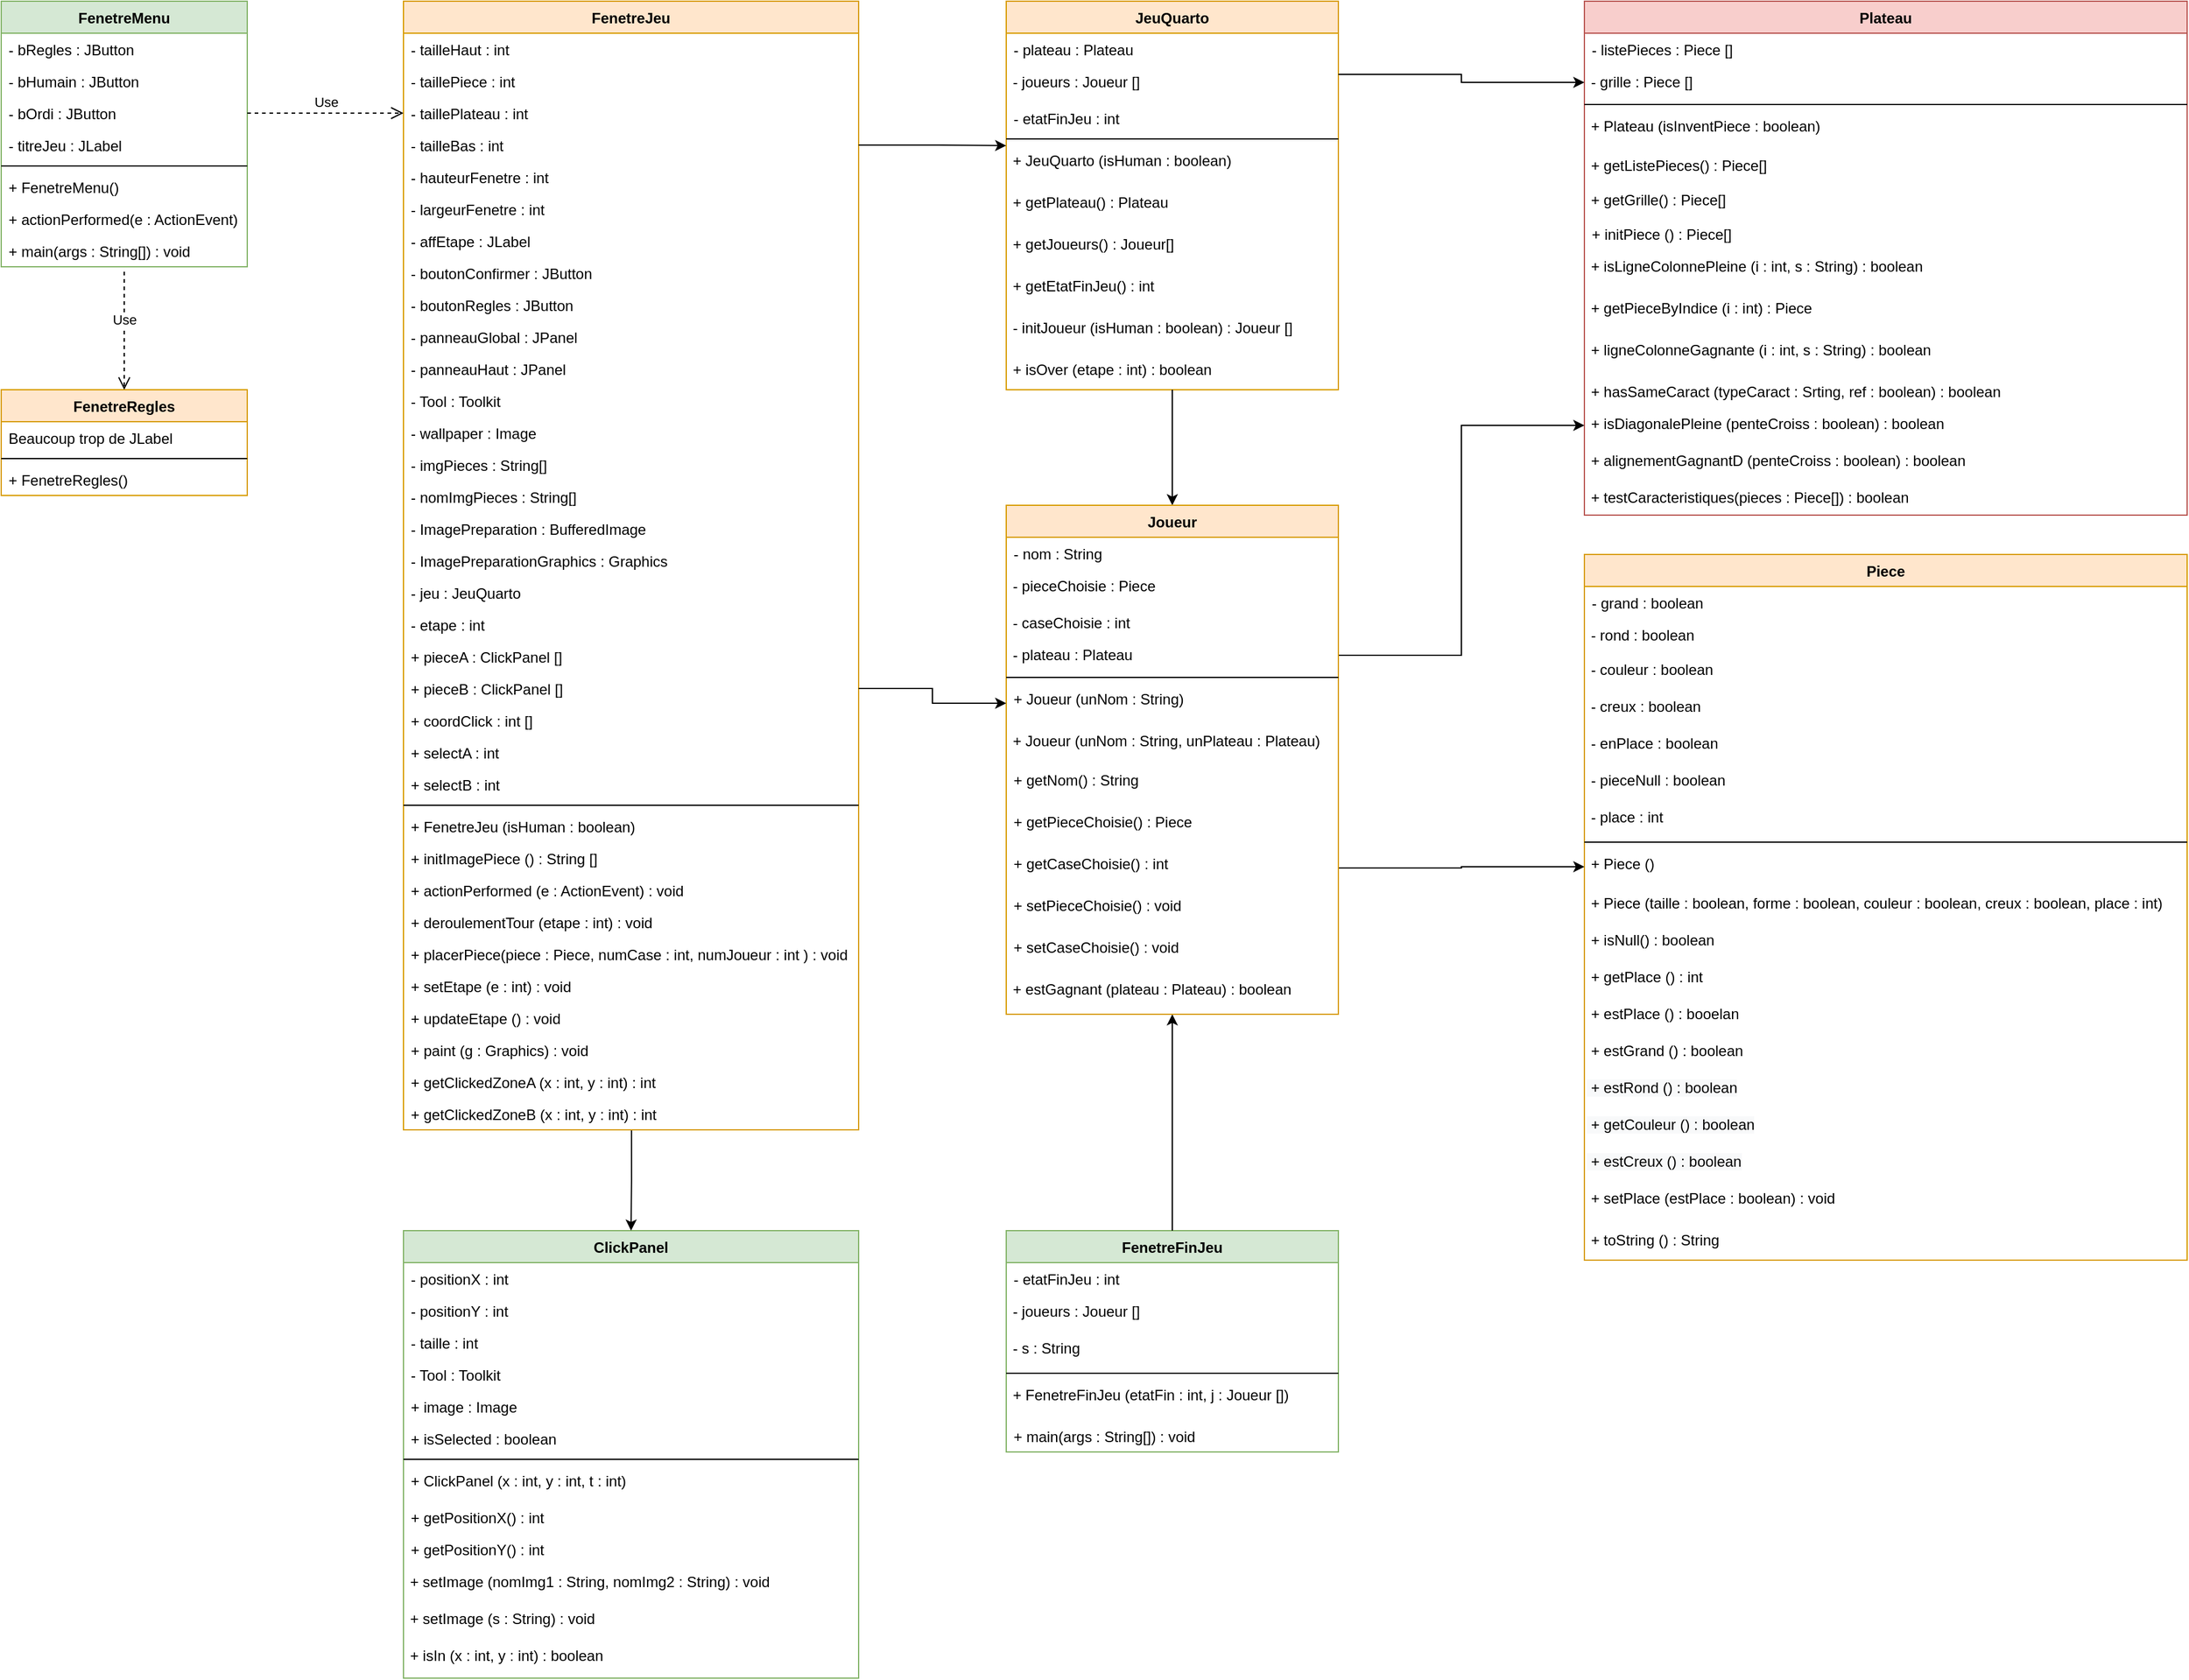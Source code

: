 <mxfile version="17.4.5" type="device"><diagram id="C5RBs43oDa-KdzZeNtuy" name="Page-1"><mxGraphModel dx="3230" dy="776" grid="1" gridSize="10" guides="1" tooltips="1" connect="1" arrows="0" fold="1" page="1" pageScale="1" pageWidth="827" pageHeight="1169" math="0" shadow="0"><root><mxCell id="WIyWlLk6GJQsqaUBKTNV-0"/><mxCell id="WIyWlLk6GJQsqaUBKTNV-1" parent="WIyWlLk6GJQsqaUBKTNV-0"/><mxCell id="H5AqTu4XbIxYTPXC7yli-31" value="FenetreJeu" style="swimlane;fontStyle=1;align=center;verticalAlign=top;childLayout=stackLayout;horizontal=1;startSize=26;horizontalStack=0;resizeParent=1;resizeParentMax=0;resizeLast=0;collapsible=1;marginBottom=0;fillColor=#ffe6cc;strokeColor=#d79b00;" parent="WIyWlLk6GJQsqaUBKTNV-1" vertex="1"><mxGeometry x="-700" y="120" width="370" height="918" as="geometry"/></mxCell><mxCell id="H5AqTu4XbIxYTPXC7yli-32" value="- tailleHaut : int" style="text;strokeColor=none;fillColor=none;align=left;verticalAlign=top;spacingLeft=4;spacingRight=4;overflow=hidden;rotatable=0;points=[[0,0.5],[1,0.5]];portConstraint=eastwest;" parent="H5AqTu4XbIxYTPXC7yli-31" vertex="1"><mxGeometry y="26" width="370" height="26" as="geometry"/></mxCell><mxCell id="lBuCBIfaTwiKSCtdaGqH-4" value="- taillePiece : int" style="text;strokeColor=none;fillColor=none;align=left;verticalAlign=top;spacingLeft=4;spacingRight=4;overflow=hidden;rotatable=0;points=[[0,0.5],[1,0.5]];portConstraint=eastwest;" vertex="1" parent="H5AqTu4XbIxYTPXC7yli-31"><mxGeometry y="52" width="370" height="26" as="geometry"/></mxCell><mxCell id="lBuCBIfaTwiKSCtdaGqH-5" value="- taillePlateau : int" style="text;strokeColor=none;fillColor=none;align=left;verticalAlign=top;spacingLeft=4;spacingRight=4;overflow=hidden;rotatable=0;points=[[0,0.5],[1,0.5]];portConstraint=eastwest;" vertex="1" parent="H5AqTu4XbIxYTPXC7yli-31"><mxGeometry y="78" width="370" height="26" as="geometry"/></mxCell><mxCell id="lBuCBIfaTwiKSCtdaGqH-6" value="- tailleBas : int" style="text;strokeColor=none;fillColor=none;align=left;verticalAlign=top;spacingLeft=4;spacingRight=4;overflow=hidden;rotatable=0;points=[[0,0.5],[1,0.5]];portConstraint=eastwest;" vertex="1" parent="H5AqTu4XbIxYTPXC7yli-31"><mxGeometry y="104" width="370" height="26" as="geometry"/></mxCell><mxCell id="lBuCBIfaTwiKSCtdaGqH-7" value="- hauteurFenetre : int" style="text;strokeColor=none;fillColor=none;align=left;verticalAlign=top;spacingLeft=4;spacingRight=4;overflow=hidden;rotatable=0;points=[[0,0.5],[1,0.5]];portConstraint=eastwest;" vertex="1" parent="H5AqTu4XbIxYTPXC7yli-31"><mxGeometry y="130" width="370" height="26" as="geometry"/></mxCell><mxCell id="lBuCBIfaTwiKSCtdaGqH-8" value="- largeurFenetre : int" style="text;strokeColor=none;fillColor=none;align=left;verticalAlign=top;spacingLeft=4;spacingRight=4;overflow=hidden;rotatable=0;points=[[0,0.5],[1,0.5]];portConstraint=eastwest;" vertex="1" parent="H5AqTu4XbIxYTPXC7yli-31"><mxGeometry y="156" width="370" height="26" as="geometry"/></mxCell><mxCell id="lBuCBIfaTwiKSCtdaGqH-9" value="- affEtape : JLabel" style="text;strokeColor=none;fillColor=none;align=left;verticalAlign=top;spacingLeft=4;spacingRight=4;overflow=hidden;rotatable=0;points=[[0,0.5],[1,0.5]];portConstraint=eastwest;" vertex="1" parent="H5AqTu4XbIxYTPXC7yli-31"><mxGeometry y="182" width="370" height="26" as="geometry"/></mxCell><mxCell id="lBuCBIfaTwiKSCtdaGqH-10" value="- boutonConfirmer : JButton" style="text;strokeColor=none;fillColor=none;align=left;verticalAlign=top;spacingLeft=4;spacingRight=4;overflow=hidden;rotatable=0;points=[[0,0.5],[1,0.5]];portConstraint=eastwest;" vertex="1" parent="H5AqTu4XbIxYTPXC7yli-31"><mxGeometry y="208" width="370" height="26" as="geometry"/></mxCell><mxCell id="lBuCBIfaTwiKSCtdaGqH-11" value="- boutonRegles : JButton" style="text;strokeColor=none;fillColor=none;align=left;verticalAlign=top;spacingLeft=4;spacingRight=4;overflow=hidden;rotatable=0;points=[[0,0.5],[1,0.5]];portConstraint=eastwest;" vertex="1" parent="H5AqTu4XbIxYTPXC7yli-31"><mxGeometry y="234" width="370" height="26" as="geometry"/></mxCell><mxCell id="lBuCBIfaTwiKSCtdaGqH-13" value="- panneauGlobal : JPanel" style="text;strokeColor=none;fillColor=none;align=left;verticalAlign=top;spacingLeft=4;spacingRight=4;overflow=hidden;rotatable=0;points=[[0,0.5],[1,0.5]];portConstraint=eastwest;" vertex="1" parent="H5AqTu4XbIxYTPXC7yli-31"><mxGeometry y="260" width="370" height="26" as="geometry"/></mxCell><mxCell id="lBuCBIfaTwiKSCtdaGqH-14" value="- panneauHaut : JPanel" style="text;strokeColor=none;fillColor=none;align=left;verticalAlign=top;spacingLeft=4;spacingRight=4;overflow=hidden;rotatable=0;points=[[0,0.5],[1,0.5]];portConstraint=eastwest;" vertex="1" parent="H5AqTu4XbIxYTPXC7yli-31"><mxGeometry y="286" width="370" height="26" as="geometry"/></mxCell><mxCell id="lBuCBIfaTwiKSCtdaGqH-15" value="- Tool : Toolkit" style="text;strokeColor=none;fillColor=none;align=left;verticalAlign=top;spacingLeft=4;spacingRight=4;overflow=hidden;rotatable=0;points=[[0,0.5],[1,0.5]];portConstraint=eastwest;" vertex="1" parent="H5AqTu4XbIxYTPXC7yli-31"><mxGeometry y="312" width="370" height="26" as="geometry"/></mxCell><mxCell id="lBuCBIfaTwiKSCtdaGqH-3" value="- wallpaper : Image" style="text;strokeColor=none;fillColor=none;align=left;verticalAlign=top;spacingLeft=4;spacingRight=4;overflow=hidden;rotatable=0;points=[[0,0.5],[1,0.5]];portConstraint=eastwest;" vertex="1" parent="H5AqTu4XbIxYTPXC7yli-31"><mxGeometry y="338" width="370" height="26" as="geometry"/></mxCell><mxCell id="lBuCBIfaTwiKSCtdaGqH-17" value="- imgPieces : String[]" style="text;strokeColor=none;fillColor=none;align=left;verticalAlign=top;spacingLeft=4;spacingRight=4;overflow=hidden;rotatable=0;points=[[0,0.5],[1,0.5]];portConstraint=eastwest;" vertex="1" parent="H5AqTu4XbIxYTPXC7yli-31"><mxGeometry y="364" width="370" height="26" as="geometry"/></mxCell><mxCell id="lBuCBIfaTwiKSCtdaGqH-18" value="- nomImgPieces : String[]" style="text;strokeColor=none;fillColor=none;align=left;verticalAlign=top;spacingLeft=4;spacingRight=4;overflow=hidden;rotatable=0;points=[[0,0.5],[1,0.5]];portConstraint=eastwest;" vertex="1" parent="H5AqTu4XbIxYTPXC7yli-31"><mxGeometry y="390" width="370" height="26" as="geometry"/></mxCell><mxCell id="lBuCBIfaTwiKSCtdaGqH-19" value="- ImagePreparation : BufferedImage" style="text;strokeColor=none;fillColor=none;align=left;verticalAlign=top;spacingLeft=4;spacingRight=4;overflow=hidden;rotatable=0;points=[[0,0.5],[1,0.5]];portConstraint=eastwest;" vertex="1" parent="H5AqTu4XbIxYTPXC7yli-31"><mxGeometry y="416" width="370" height="26" as="geometry"/></mxCell><mxCell id="lBuCBIfaTwiKSCtdaGqH-20" value="- ImagePreparationGraphics : Graphics" style="text;strokeColor=none;fillColor=none;align=left;verticalAlign=top;spacingLeft=4;spacingRight=4;overflow=hidden;rotatable=0;points=[[0,0.5],[1,0.5]];portConstraint=eastwest;" vertex="1" parent="H5AqTu4XbIxYTPXC7yli-31"><mxGeometry y="442" width="370" height="26" as="geometry"/></mxCell><mxCell id="lBuCBIfaTwiKSCtdaGqH-16" value="- jeu : JeuQuarto" style="text;strokeColor=none;fillColor=none;align=left;verticalAlign=top;spacingLeft=4;spacingRight=4;overflow=hidden;rotatable=0;points=[[0,0.5],[1,0.5]];portConstraint=eastwest;" vertex="1" parent="H5AqTu4XbIxYTPXC7yli-31"><mxGeometry y="468" width="370" height="26" as="geometry"/></mxCell><mxCell id="nGokPwMYDdKXSVN-553r-0" value="- etape : int" style="text;strokeColor=none;fillColor=none;align=left;verticalAlign=top;spacingLeft=4;spacingRight=4;overflow=hidden;rotatable=0;points=[[0,0.5],[1,0.5]];portConstraint=eastwest;" parent="H5AqTu4XbIxYTPXC7yli-31" vertex="1"><mxGeometry y="494" width="370" height="26" as="geometry"/></mxCell><mxCell id="nGokPwMYDdKXSVN-553r-4" value="+ pieceA : ClickPanel []" style="text;strokeColor=none;fillColor=none;align=left;verticalAlign=top;spacingLeft=4;spacingRight=4;overflow=hidden;rotatable=0;points=[[0,0.5],[1,0.5]];portConstraint=eastwest;" parent="H5AqTu4XbIxYTPXC7yli-31" vertex="1"><mxGeometry y="520" width="370" height="26" as="geometry"/></mxCell><mxCell id="nGokPwMYDdKXSVN-553r-5" value="+ pieceB : ClickPanel []" style="text;strokeColor=none;fillColor=none;align=left;verticalAlign=top;spacingLeft=4;spacingRight=4;overflow=hidden;rotatable=0;points=[[0,0.5],[1,0.5]];portConstraint=eastwest;" parent="H5AqTu4XbIxYTPXC7yli-31" vertex="1"><mxGeometry y="546" width="370" height="26" as="geometry"/></mxCell><mxCell id="nGokPwMYDdKXSVN-553r-1" value="+ coordClick : int []" style="text;strokeColor=none;fillColor=none;align=left;verticalAlign=top;spacingLeft=4;spacingRight=4;overflow=hidden;rotatable=0;points=[[0,0.5],[1,0.5]];portConstraint=eastwest;" parent="H5AqTu4XbIxYTPXC7yli-31" vertex="1"><mxGeometry y="572" width="370" height="26" as="geometry"/></mxCell><mxCell id="nGokPwMYDdKXSVN-553r-2" value="+ selectA : int" style="text;strokeColor=none;fillColor=none;align=left;verticalAlign=top;spacingLeft=4;spacingRight=4;overflow=hidden;rotatable=0;points=[[0,0.5],[1,0.5]];portConstraint=eastwest;" parent="H5AqTu4XbIxYTPXC7yli-31" vertex="1"><mxGeometry y="598" width="370" height="26" as="geometry"/></mxCell><mxCell id="nGokPwMYDdKXSVN-553r-3" value="+ selectB : int" style="text;strokeColor=none;fillColor=none;align=left;verticalAlign=top;spacingLeft=4;spacingRight=4;overflow=hidden;rotatable=0;points=[[0,0.5],[1,0.5]];portConstraint=eastwest;" parent="H5AqTu4XbIxYTPXC7yli-31" vertex="1"><mxGeometry y="624" width="370" height="26" as="geometry"/></mxCell><mxCell id="H5AqTu4XbIxYTPXC7yli-33" value="" style="line;strokeWidth=1;fillColor=none;align=left;verticalAlign=middle;spacingTop=-1;spacingLeft=3;spacingRight=3;rotatable=0;labelPosition=right;points=[];portConstraint=eastwest;" parent="H5AqTu4XbIxYTPXC7yli-31" vertex="1"><mxGeometry y="650" width="370" height="8" as="geometry"/></mxCell><mxCell id="nGokPwMYDdKXSVN-553r-10" value="+ FenetreJeu (isHuman : boolean) " style="text;strokeColor=none;fillColor=none;align=left;verticalAlign=top;spacingLeft=4;spacingRight=4;overflow=hidden;rotatable=0;points=[[0,0.5],[1,0.5]];portConstraint=eastwest;" parent="H5AqTu4XbIxYTPXC7yli-31" vertex="1"><mxGeometry y="658" width="370" height="26" as="geometry"/></mxCell><mxCell id="ItkbAsC-2Rlk-F8H88qJ-0" value="+ initImagePiece () : String []" style="text;strokeColor=none;fillColor=none;align=left;verticalAlign=top;spacingLeft=4;spacingRight=4;overflow=hidden;rotatable=0;points=[[0,0.5],[1,0.5]];portConstraint=eastwest;" parent="H5AqTu4XbIxYTPXC7yli-31" vertex="1"><mxGeometry y="684" width="370" height="26" as="geometry"/></mxCell><mxCell id="H5AqTu4XbIxYTPXC7yli-34" value="+ actionPerformed (e : ActionEvent) : void" style="text;strokeColor=none;fillColor=none;align=left;verticalAlign=top;spacingLeft=4;spacingRight=4;overflow=hidden;rotatable=0;points=[[0,0.5],[1,0.5]];portConstraint=eastwest;" parent="H5AqTu4XbIxYTPXC7yli-31" vertex="1"><mxGeometry y="710" width="370" height="26" as="geometry"/></mxCell><mxCell id="ItkbAsC-2Rlk-F8H88qJ-1" value="+ deroulementTour (etape : int) : void" style="text;strokeColor=none;fillColor=none;align=left;verticalAlign=top;spacingLeft=4;spacingRight=4;overflow=hidden;rotatable=0;points=[[0,0.5],[1,0.5]];portConstraint=eastwest;" parent="H5AqTu4XbIxYTPXC7yli-31" vertex="1"><mxGeometry y="736" width="370" height="26" as="geometry"/></mxCell><mxCell id="lBuCBIfaTwiKSCtdaGqH-2" value="+ placerPiece(piece : Piece, numCase : int, numJoueur : int ) : void" style="text;strokeColor=none;fillColor=none;align=left;verticalAlign=top;spacingLeft=4;spacingRight=4;overflow=hidden;rotatable=0;points=[[0,0.5],[1,0.5]];portConstraint=eastwest;" vertex="1" parent="H5AqTu4XbIxYTPXC7yli-31"><mxGeometry y="762" width="370" height="26" as="geometry"/></mxCell><mxCell id="nGokPwMYDdKXSVN-553r-6" value="+ setEtape (e : int) : void" style="text;strokeColor=none;fillColor=none;align=left;verticalAlign=top;spacingLeft=4;spacingRight=4;overflow=hidden;rotatable=0;points=[[0,0.5],[1,0.5]];portConstraint=eastwest;" parent="H5AqTu4XbIxYTPXC7yli-31" vertex="1"><mxGeometry y="788" width="370" height="26" as="geometry"/></mxCell><mxCell id="nGokPwMYDdKXSVN-553r-7" value="+ updateEtape () : void" style="text;strokeColor=none;fillColor=none;align=left;verticalAlign=top;spacingLeft=4;spacingRight=4;overflow=hidden;rotatable=0;points=[[0,0.5],[1,0.5]];portConstraint=eastwest;" parent="H5AqTu4XbIxYTPXC7yli-31" vertex="1"><mxGeometry y="814" width="370" height="26" as="geometry"/></mxCell><mxCell id="nGokPwMYDdKXSVN-553r-8" value="+ paint (g : Graphics) : void" style="text;strokeColor=none;fillColor=none;align=left;verticalAlign=top;spacingLeft=4;spacingRight=4;overflow=hidden;rotatable=0;points=[[0,0.5],[1,0.5]];portConstraint=eastwest;" parent="H5AqTu4XbIxYTPXC7yli-31" vertex="1"><mxGeometry y="840" width="370" height="26" as="geometry"/></mxCell><mxCell id="lBuCBIfaTwiKSCtdaGqH-1" value="+ getClickedZoneA (x : int, y : int) : int" style="text;strokeColor=none;fillColor=none;align=left;verticalAlign=top;spacingLeft=4;spacingRight=4;overflow=hidden;rotatable=0;points=[[0,0.5],[1,0.5]];portConstraint=eastwest;" vertex="1" parent="H5AqTu4XbIxYTPXC7yli-31"><mxGeometry y="866" width="370" height="26" as="geometry"/></mxCell><mxCell id="lBuCBIfaTwiKSCtdaGqH-0" value="+ getClickedZoneB (x : int, y : int) : int" style="text;strokeColor=none;fillColor=none;align=left;verticalAlign=top;spacingLeft=4;spacingRight=4;overflow=hidden;rotatable=0;points=[[0,0.5],[1,0.5]];portConstraint=eastwest;" vertex="1" parent="H5AqTu4XbIxYTPXC7yli-31"><mxGeometry y="892" width="370" height="26" as="geometry"/></mxCell><mxCell id="H5AqTu4XbIxYTPXC7yli-36" value="FenetreMenu" style="swimlane;fontStyle=1;align=center;verticalAlign=top;childLayout=stackLayout;horizontal=1;startSize=26;horizontalStack=0;resizeParent=1;resizeParentMax=0;resizeLast=0;collapsible=1;marginBottom=0;fillColor=#d5e8d4;strokeColor=#82b366;" parent="WIyWlLk6GJQsqaUBKTNV-1" vertex="1"><mxGeometry x="-1027" y="120" width="200" height="216" as="geometry"/></mxCell><mxCell id="H5AqTu4XbIxYTPXC7yli-37" value="- bRegles : JButton" style="text;strokeColor=none;fillColor=none;align=left;verticalAlign=top;spacingLeft=4;spacingRight=4;overflow=hidden;rotatable=0;points=[[0,0.5],[1,0.5]];portConstraint=eastwest;" parent="H5AqTu4XbIxYTPXC7yli-36" vertex="1"><mxGeometry y="26" width="200" height="26" as="geometry"/></mxCell><mxCell id="lBuCBIfaTwiKSCtdaGqH-22" value="- bHumain : JButton" style="text;strokeColor=none;fillColor=none;align=left;verticalAlign=top;spacingLeft=4;spacingRight=4;overflow=hidden;rotatable=0;points=[[0,0.5],[1,0.5]];portConstraint=eastwest;" vertex="1" parent="H5AqTu4XbIxYTPXC7yli-36"><mxGeometry y="52" width="200" height="26" as="geometry"/></mxCell><mxCell id="lBuCBIfaTwiKSCtdaGqH-23" value="- bOrdi : JButton" style="text;strokeColor=none;fillColor=none;align=left;verticalAlign=top;spacingLeft=4;spacingRight=4;overflow=hidden;rotatable=0;points=[[0,0.5],[1,0.5]];portConstraint=eastwest;" vertex="1" parent="H5AqTu4XbIxYTPXC7yli-36"><mxGeometry y="78" width="200" height="26" as="geometry"/></mxCell><mxCell id="lBuCBIfaTwiKSCtdaGqH-24" value="- titreJeu : JLabel" style="text;strokeColor=none;fillColor=none;align=left;verticalAlign=top;spacingLeft=4;spacingRight=4;overflow=hidden;rotatable=0;points=[[0,0.5],[1,0.5]];portConstraint=eastwest;" vertex="1" parent="H5AqTu4XbIxYTPXC7yli-36"><mxGeometry y="104" width="200" height="26" as="geometry"/></mxCell><mxCell id="H5AqTu4XbIxYTPXC7yli-38" value="" style="line;strokeWidth=1;fillColor=none;align=left;verticalAlign=middle;spacingTop=-1;spacingLeft=3;spacingRight=3;rotatable=0;labelPosition=right;points=[];portConstraint=eastwest;" parent="H5AqTu4XbIxYTPXC7yli-36" vertex="1"><mxGeometry y="130" width="200" height="8" as="geometry"/></mxCell><mxCell id="H5AqTu4XbIxYTPXC7yli-39" value="+ FenetreMenu()" style="text;strokeColor=none;fillColor=none;align=left;verticalAlign=top;spacingLeft=4;spacingRight=4;overflow=hidden;rotatable=0;points=[[0,0.5],[1,0.5]];portConstraint=eastwest;" parent="H5AqTu4XbIxYTPXC7yli-36" vertex="1"><mxGeometry y="138" width="200" height="26" as="geometry"/></mxCell><mxCell id="lBuCBIfaTwiKSCtdaGqH-25" value="+ actionPerformed(e : ActionEvent)" style="text;strokeColor=none;fillColor=none;align=left;verticalAlign=top;spacingLeft=4;spacingRight=4;overflow=hidden;rotatable=0;points=[[0,0.5],[1,0.5]];portConstraint=eastwest;" vertex="1" parent="H5AqTu4XbIxYTPXC7yli-36"><mxGeometry y="164" width="200" height="26" as="geometry"/></mxCell><mxCell id="lBuCBIfaTwiKSCtdaGqH-26" value="+ main(args : String[]) : void" style="text;strokeColor=none;fillColor=none;align=left;verticalAlign=top;spacingLeft=4;spacingRight=4;overflow=hidden;rotatable=0;points=[[0,0.5],[1,0.5]];portConstraint=eastwest;" vertex="1" parent="H5AqTu4XbIxYTPXC7yli-36"><mxGeometry y="190" width="200" height="26" as="geometry"/></mxCell><mxCell id="H5AqTu4XbIxYTPXC7yli-40" value="JeuQuarto" style="swimlane;fontStyle=1;align=center;verticalAlign=top;childLayout=stackLayout;horizontal=1;startSize=26;horizontalStack=0;resizeParent=1;resizeParentMax=0;resizeLast=0;collapsible=1;marginBottom=0;fillColor=#ffe6cc;strokeColor=#d79b00;" parent="WIyWlLk6GJQsqaUBKTNV-1" vertex="1"><mxGeometry x="-210" y="120" width="270" height="316" as="geometry"/></mxCell><mxCell id="H5AqTu4XbIxYTPXC7yli-41" value="- plateau : Plateau" style="text;strokeColor=none;fillColor=none;align=left;verticalAlign=top;spacingLeft=4;spacingRight=4;overflow=hidden;rotatable=0;points=[[0,0.5],[1,0.5]];portConstraint=eastwest;" parent="H5AqTu4XbIxYTPXC7yli-40" vertex="1"><mxGeometry y="26" width="270" height="26" as="geometry"/></mxCell><mxCell id="H5AqTu4XbIxYTPXC7yli-45" value="&lt;font face=&quot;helvetica&quot;&gt;&amp;nbsp;- joueurs : Joueur []&lt;br&gt;&lt;/font&gt;" style="text;whiteSpace=wrap;html=1;" parent="H5AqTu4XbIxYTPXC7yli-40" vertex="1"><mxGeometry y="52" width="270" height="30" as="geometry"/></mxCell><mxCell id="nGokPwMYDdKXSVN-553r-12" value="- etatFinJeu : int" style="text;strokeColor=none;fillColor=none;align=left;verticalAlign=top;spacingLeft=4;spacingRight=4;overflow=hidden;rotatable=0;points=[[0,0.5],[1,0.5]];portConstraint=eastwest;" parent="H5AqTu4XbIxYTPXC7yli-40" vertex="1"><mxGeometry y="82" width="270" height="26" as="geometry"/></mxCell><mxCell id="H5AqTu4XbIxYTPXC7yli-42" value="" style="line;strokeWidth=1;fillColor=none;align=left;verticalAlign=middle;spacingTop=-1;spacingLeft=3;spacingRight=3;rotatable=0;labelPosition=right;points=[];portConstraint=eastwest;" parent="H5AqTu4XbIxYTPXC7yli-40" vertex="1"><mxGeometry y="108" width="270" height="8" as="geometry"/></mxCell><mxCell id="nGokPwMYDdKXSVN-553r-14" value="&lt;font face=&quot;helvetica&quot;&gt;&amp;nbsp;+ JeuQuarto (isHuman : boolean)&amp;nbsp;&lt;/font&gt;" style="text;whiteSpace=wrap;html=1;" parent="H5AqTu4XbIxYTPXC7yli-40" vertex="1"><mxGeometry y="116" width="270" height="34" as="geometry"/></mxCell><mxCell id="H5AqTu4XbIxYTPXC7yli-47" value="&lt;font face=&quot;helvetica&quot;&gt;&amp;nbsp;+ getPlateau() : Plateau&lt;/font&gt;" style="text;whiteSpace=wrap;html=1;" parent="H5AqTu4XbIxYTPXC7yli-40" vertex="1"><mxGeometry y="150" width="270" height="34" as="geometry"/></mxCell><mxCell id="lBuCBIfaTwiKSCtdaGqH-29" value="&lt;font face=&quot;helvetica&quot;&gt;&amp;nbsp;+ getJoueurs() : Joueur[]&lt;br&gt;&lt;/font&gt;" style="text;whiteSpace=wrap;html=1;" vertex="1" parent="H5AqTu4XbIxYTPXC7yli-40"><mxGeometry y="184" width="270" height="34" as="geometry"/></mxCell><mxCell id="lBuCBIfaTwiKSCtdaGqH-30" value="&lt;font face=&quot;helvetica&quot;&gt;&amp;nbsp;+ getEtatFinJeu() : int&lt;/font&gt;" style="text;whiteSpace=wrap;html=1;" vertex="1" parent="H5AqTu4XbIxYTPXC7yli-40"><mxGeometry y="218" width="270" height="34" as="geometry"/></mxCell><mxCell id="lBuCBIfaTwiKSCtdaGqH-28" value="&lt;font face=&quot;helvetica&quot;&gt;&amp;nbsp;- initJoueur (isHuman : boolean) : Joueur []&lt;/font&gt;" style="text;whiteSpace=wrap;html=1;" vertex="1" parent="H5AqTu4XbIxYTPXC7yli-40"><mxGeometry y="252" width="270" height="34" as="geometry"/></mxCell><mxCell id="H5AqTu4XbIxYTPXC7yli-48" value="&lt;font face=&quot;helvetica&quot;&gt;&amp;nbsp;+ isOver (etape : int) : boolean&lt;/font&gt;" style="text;whiteSpace=wrap;html=1;" parent="H5AqTu4XbIxYTPXC7yli-40" vertex="1"><mxGeometry y="286" width="270" height="30" as="geometry"/></mxCell><mxCell id="nGokPwMYDdKXSVN-553r-31" value="Plateau" style="swimlane;fontStyle=1;align=center;verticalAlign=top;childLayout=stackLayout;horizontal=1;startSize=26;horizontalStack=0;resizeParent=1;resizeParentMax=0;resizeLast=0;collapsible=1;marginBottom=0;fillColor=#f8cecc;strokeColor=#b85450;" parent="WIyWlLk6GJQsqaUBKTNV-1" vertex="1"><mxGeometry x="260" y="120" width="490" height="418" as="geometry"/></mxCell><mxCell id="nGokPwMYDdKXSVN-553r-32" value="- listePieces : Piece []" style="text;strokeColor=none;fillColor=none;align=left;verticalAlign=top;spacingLeft=4;spacingRight=4;overflow=hidden;rotatable=0;points=[[0,0.5],[1,0.5]];portConstraint=eastwest;" parent="nGokPwMYDdKXSVN-553r-31" vertex="1"><mxGeometry y="26" width="490" height="26" as="geometry"/></mxCell><mxCell id="nGokPwMYDdKXSVN-553r-35" value="&lt;font face=&quot;helvetica&quot;&gt;&amp;nbsp;- grille : Piece []&lt;/font&gt;" style="text;whiteSpace=wrap;html=1;" parent="nGokPwMYDdKXSVN-553r-31" vertex="1"><mxGeometry y="52" width="490" height="28" as="geometry"/></mxCell><mxCell id="nGokPwMYDdKXSVN-553r-33" value="" style="line;strokeWidth=1;fillColor=none;align=left;verticalAlign=middle;spacingTop=-1;spacingLeft=3;spacingRight=3;rotatable=0;labelPosition=right;points=[];portConstraint=eastwest;" parent="nGokPwMYDdKXSVN-553r-31" vertex="1"><mxGeometry y="80" width="490" height="8" as="geometry"/></mxCell><mxCell id="nGokPwMYDdKXSVN-553r-36" value="&lt;font face=&quot;helvetica&quot;&gt;&amp;nbsp;+ Plateau (isInventPiece : boolean)&lt;/font&gt;" style="text;whiteSpace=wrap;html=1;" parent="nGokPwMYDdKXSVN-553r-31" vertex="1"><mxGeometry y="88" width="490" height="32" as="geometry"/></mxCell><mxCell id="lBuCBIfaTwiKSCtdaGqH-38" value="&lt;font face=&quot;helvetica&quot;&gt;&amp;nbsp;+ getListePieces() : Piece[]&lt;/font&gt;" style="text;whiteSpace=wrap;html=1;" vertex="1" parent="nGokPwMYDdKXSVN-553r-31"><mxGeometry y="120" width="490" height="28" as="geometry"/></mxCell><mxCell id="lBuCBIfaTwiKSCtdaGqH-39" value="&lt;font face=&quot;helvetica&quot;&gt;&amp;nbsp;+ getGrille() : Piece[]&lt;/font&gt;" style="text;whiteSpace=wrap;html=1;" vertex="1" parent="nGokPwMYDdKXSVN-553r-31"><mxGeometry y="148" width="490" height="28" as="geometry"/></mxCell><mxCell id="ItkbAsC-2Rlk-F8H88qJ-2" value="+ initPiece () : Piece[]" style="text;strokeColor=none;fillColor=none;align=left;verticalAlign=top;spacingLeft=4;spacingRight=4;overflow=hidden;rotatable=0;points=[[0,0.5],[1,0.5]];portConstraint=eastwest;" parent="nGokPwMYDdKXSVN-553r-31" vertex="1"><mxGeometry y="176" width="490" height="26" as="geometry"/></mxCell><mxCell id="nGokPwMYDdKXSVN-553r-38" value="&lt;font face=&quot;helvetica&quot;&gt;&amp;nbsp;+ isLigneColonnePleine (i : int, s : String) : boolean&lt;/font&gt;" style="text;whiteSpace=wrap;html=1;" parent="nGokPwMYDdKXSVN-553r-31" vertex="1"><mxGeometry y="202" width="490" height="34" as="geometry"/></mxCell><mxCell id="nGokPwMYDdKXSVN-553r-44" value="&lt;font face=&quot;helvetica&quot;&gt;&amp;nbsp;+ getPieceByIndice (i : int) : Piece&lt;/font&gt;" style="text;whiteSpace=wrap;html=1;" parent="nGokPwMYDdKXSVN-553r-31" vertex="1"><mxGeometry y="236" width="490" height="34" as="geometry"/></mxCell><mxCell id="nGokPwMYDdKXSVN-553r-41" value="&lt;font face=&quot;helvetica&quot;&gt;&amp;nbsp;+ ligneColonneGagnante (i : int, s : String) : boolean&lt;/font&gt;" style="text;whiteSpace=wrap;html=1;" parent="nGokPwMYDdKXSVN-553r-31" vertex="1"><mxGeometry y="270" width="490" height="34" as="geometry"/></mxCell><mxCell id="ItkbAsC-2Rlk-F8H88qJ-3" value="&lt;font face=&quot;helvetica&quot;&gt;&amp;nbsp;+ hasSameCaract (typeCaract : Srting, ref : boolean) : boolean&lt;/font&gt;" style="text;whiteSpace=wrap;html=1;" parent="nGokPwMYDdKXSVN-553r-31" vertex="1"><mxGeometry y="304" width="490" height="26" as="geometry"/></mxCell><mxCell id="nGokPwMYDdKXSVN-553r-40" value="&lt;font face=&quot;helvetica&quot;&gt;&amp;nbsp;+ isDiagonalePleine (penteCroiss : boolean) : boolean&lt;/font&gt;" style="text;whiteSpace=wrap;html=1;" parent="nGokPwMYDdKXSVN-553r-31" vertex="1"><mxGeometry y="330" width="490" height="30" as="geometry"/></mxCell><mxCell id="nGokPwMYDdKXSVN-553r-43" value="&lt;font face=&quot;helvetica&quot;&gt;&amp;nbsp;+ alignementGagnantD (penteCroiss : boolean) : boolean&lt;/font&gt;" style="text;whiteSpace=wrap;html=1;" parent="nGokPwMYDdKXSVN-553r-31" vertex="1"><mxGeometry y="360" width="490" height="30" as="geometry"/></mxCell><mxCell id="lBuCBIfaTwiKSCtdaGqH-37" value="&lt;font face=&quot;helvetica&quot;&gt;&amp;nbsp;+ testCaracteristiques(pieces : Piece[]) : boolean&lt;/font&gt;" style="text;whiteSpace=wrap;html=1;" vertex="1" parent="nGokPwMYDdKXSVN-553r-31"><mxGeometry y="390" width="490" height="28" as="geometry"/></mxCell><mxCell id="nGokPwMYDdKXSVN-553r-46" value="Piece" style="swimlane;fontStyle=1;align=center;verticalAlign=top;childLayout=stackLayout;horizontal=1;startSize=26;horizontalStack=0;resizeParent=1;resizeParentMax=0;resizeLast=0;collapsible=1;marginBottom=0;fillColor=#ffe6cc;strokeColor=#d79b00;" parent="WIyWlLk6GJQsqaUBKTNV-1" vertex="1"><mxGeometry x="260" y="570" width="490" height="574" as="geometry"/></mxCell><mxCell id="nGokPwMYDdKXSVN-553r-47" value="- grand : boolean" style="text;strokeColor=none;fillColor=none;align=left;verticalAlign=top;spacingLeft=4;spacingRight=4;overflow=hidden;rotatable=0;points=[[0,0.5],[1,0.5]];portConstraint=eastwest;" parent="nGokPwMYDdKXSVN-553r-46" vertex="1"><mxGeometry y="26" width="490" height="26" as="geometry"/></mxCell><mxCell id="nGokPwMYDdKXSVN-553r-50" value="&lt;font face=&quot;helvetica&quot;&gt;&amp;nbsp;- rond : boolean&lt;/font&gt;" style="text;whiteSpace=wrap;html=1;" parent="nGokPwMYDdKXSVN-553r-46" vertex="1"><mxGeometry y="52" width="490" height="28" as="geometry"/></mxCell><mxCell id="nGokPwMYDdKXSVN-553r-51" value="&lt;font face=&quot;helvetica&quot;&gt;&amp;nbsp;- couleur : boolean&lt;/font&gt;" style="text;whiteSpace=wrap;html=1;" parent="nGokPwMYDdKXSVN-553r-46" vertex="1"><mxGeometry y="80" width="490" height="30" as="geometry"/></mxCell><mxCell id="nGokPwMYDdKXSVN-553r-52" value="&lt;font face=&quot;helvetica&quot;&gt;&amp;nbsp;- creux : boolean&lt;/font&gt;" style="text;whiteSpace=wrap;html=1;" parent="nGokPwMYDdKXSVN-553r-46" vertex="1"><mxGeometry y="110" width="490" height="30" as="geometry"/></mxCell><mxCell id="nGokPwMYDdKXSVN-553r-53" value="&lt;font face=&quot;helvetica&quot;&gt;&amp;nbsp;- enPlace : boolean&lt;/font&gt;" style="text;whiteSpace=wrap;html=1;" parent="nGokPwMYDdKXSVN-553r-46" vertex="1"><mxGeometry y="140" width="490" height="30" as="geometry"/></mxCell><mxCell id="ItkbAsC-2Rlk-F8H88qJ-4" value="&lt;font face=&quot;helvetica&quot;&gt;&amp;nbsp;- pieceNull : boolean&lt;/font&gt;" style="text;whiteSpace=wrap;html=1;" parent="nGokPwMYDdKXSVN-553r-46" vertex="1"><mxGeometry y="170" width="490" height="30" as="geometry"/></mxCell><mxCell id="lBuCBIfaTwiKSCtdaGqH-40" value="&lt;font face=&quot;helvetica&quot;&gt;&amp;nbsp;- place : int&lt;/font&gt;" style="text;whiteSpace=wrap;html=1;" vertex="1" parent="nGokPwMYDdKXSVN-553r-46"><mxGeometry y="200" width="490" height="30" as="geometry"/></mxCell><mxCell id="nGokPwMYDdKXSVN-553r-48" value="" style="line;strokeWidth=1;fillColor=none;align=left;verticalAlign=middle;spacingTop=-1;spacingLeft=3;spacingRight=3;rotatable=0;labelPosition=right;points=[];portConstraint=eastwest;" parent="nGokPwMYDdKXSVN-553r-46" vertex="1"><mxGeometry y="230" width="490" height="8" as="geometry"/></mxCell><mxCell id="nGokPwMYDdKXSVN-553r-55" value="&lt;font face=&quot;helvetica&quot;&gt;&amp;nbsp;+ Piece ()&amp;nbsp;&lt;/font&gt;" style="text;whiteSpace=wrap;html=1;" parent="nGokPwMYDdKXSVN-553r-46" vertex="1"><mxGeometry y="238" width="490" height="32" as="geometry"/></mxCell><mxCell id="nGokPwMYDdKXSVN-553r-56" value="&lt;font face=&quot;helvetica&quot;&gt;&amp;nbsp;+ Piece (taille : boolean, forme : boolean, couleur : boolean, creux : boolean, place : int)&lt;/font&gt;" style="text;whiteSpace=wrap;html=1;" parent="nGokPwMYDdKXSVN-553r-46" vertex="1"><mxGeometry y="270" width="490" height="30" as="geometry"/></mxCell><mxCell id="lBuCBIfaTwiKSCtdaGqH-41" value="&lt;font face=&quot;helvetica&quot;&gt;&amp;nbsp;+ isNull() : boolean&lt;/font&gt;" style="text;whiteSpace=wrap;html=1;" vertex="1" parent="nGokPwMYDdKXSVN-553r-46"><mxGeometry y="300" width="490" height="30" as="geometry"/></mxCell><mxCell id="lBuCBIfaTwiKSCtdaGqH-42" value="&lt;font face=&quot;helvetica&quot;&gt;&amp;nbsp;+ getPlace () : int&lt;/font&gt;" style="text;whiteSpace=wrap;html=1;" vertex="1" parent="nGokPwMYDdKXSVN-553r-46"><mxGeometry y="330" width="490" height="30" as="geometry"/></mxCell><mxCell id="nGokPwMYDdKXSVN-553r-68" value="&lt;font face=&quot;helvetica&quot;&gt;&amp;nbsp;+ estPlace () : booelan&lt;/font&gt;" style="text;whiteSpace=wrap;html=1;" parent="nGokPwMYDdKXSVN-553r-46" vertex="1"><mxGeometry y="360" width="490" height="30" as="geometry"/></mxCell><mxCell id="nGokPwMYDdKXSVN-553r-58" value="&lt;font face=&quot;helvetica&quot;&gt;&amp;nbsp;+ estGrand () : boolean&lt;/font&gt;" style="text;whiteSpace=wrap;html=1;" parent="nGokPwMYDdKXSVN-553r-46" vertex="1"><mxGeometry y="390" width="490" height="30" as="geometry"/></mxCell><mxCell id="nGokPwMYDdKXSVN-553r-71" value="&lt;span style=&quot;color: rgb(0, 0, 0); font-family: helvetica; font-size: 12px; font-style: normal; font-weight: 400; letter-spacing: normal; text-align: left; text-indent: 0px; text-transform: none; word-spacing: 0px; background-color: rgb(248, 249, 250); display: inline; float: none;&quot;&gt;&amp;nbsp;+ estRond () : boolean&lt;/span&gt;" style="text;whiteSpace=wrap;html=1;" parent="nGokPwMYDdKXSVN-553r-46" vertex="1"><mxGeometry y="420" width="490" height="30" as="geometry"/></mxCell><mxCell id="nGokPwMYDdKXSVN-553r-70" value="&lt;span style=&quot;color: rgb(0 , 0 , 0) ; font-family: &amp;#34;helvetica&amp;#34; ; font-size: 12px ; font-style: normal ; font-weight: 400 ; letter-spacing: normal ; text-align: left ; text-indent: 0px ; text-transform: none ; word-spacing: 0px ; background-color: rgb(248 , 249 , 250) ; display: inline ; float: none&quot;&gt;&amp;nbsp;+ getCouleur () : boolean&lt;/span&gt;" style="text;whiteSpace=wrap;html=1;" parent="nGokPwMYDdKXSVN-553r-46" vertex="1"><mxGeometry y="450" width="490" height="30" as="geometry"/></mxCell><mxCell id="nGokPwMYDdKXSVN-553r-72" value="&lt;span style=&quot;color: rgb(0 , 0 , 0) ; font-family: &amp;#34;helvetica&amp;#34; ; font-size: 12px ; font-style: normal ; font-weight: 400 ; letter-spacing: normal ; text-align: left ; text-indent: 0px ; text-transform: none ; word-spacing: 0px ; background-color: rgb(248 , 249 , 250) ; display: inline ; float: none&quot;&gt;&amp;nbsp;+ estCreux () : boolean&lt;/span&gt;" style="text;whiteSpace=wrap;html=1;" parent="nGokPwMYDdKXSVN-553r-46" vertex="1"><mxGeometry y="480" width="490" height="30" as="geometry"/></mxCell><mxCell id="nGokPwMYDdKXSVN-553r-67" value="&lt;font face=&quot;helvetica&quot;&gt;&amp;nbsp;+ setPlace (estPlace : boolean) : void&lt;/font&gt;" style="text;whiteSpace=wrap;html=1;" parent="nGokPwMYDdKXSVN-553r-46" vertex="1"><mxGeometry y="510" width="490" height="34" as="geometry"/></mxCell><mxCell id="nGokPwMYDdKXSVN-553r-57" value="&lt;font face=&quot;helvetica&quot;&gt;&amp;nbsp;+ toString () : String&lt;/font&gt;" style="text;whiteSpace=wrap;html=1;" parent="nGokPwMYDdKXSVN-553r-46" vertex="1"><mxGeometry y="544" width="490" height="30" as="geometry"/></mxCell><mxCell id="nGokPwMYDdKXSVN-553r-59" value="FenetreRegles" style="swimlane;fontStyle=1;align=center;verticalAlign=top;childLayout=stackLayout;horizontal=1;startSize=26;horizontalStack=0;resizeParent=1;resizeParentMax=0;resizeLast=0;collapsible=1;marginBottom=0;fillColor=#ffe6cc;strokeColor=#d79b00;" parent="WIyWlLk6GJQsqaUBKTNV-1" vertex="1"><mxGeometry x="-1027" y="436" width="200" height="86" as="geometry"/></mxCell><mxCell id="nGokPwMYDdKXSVN-553r-60" value="Beaucoup trop de JLabel" style="text;strokeColor=none;fillColor=none;align=left;verticalAlign=top;spacingLeft=4;spacingRight=4;overflow=hidden;rotatable=0;points=[[0,0.5],[1,0.5]];portConstraint=eastwest;" parent="nGokPwMYDdKXSVN-553r-59" vertex="1"><mxGeometry y="26" width="200" height="26" as="geometry"/></mxCell><mxCell id="nGokPwMYDdKXSVN-553r-61" value="" style="line;strokeWidth=1;fillColor=none;align=left;verticalAlign=middle;spacingTop=-1;spacingLeft=3;spacingRight=3;rotatable=0;labelPosition=right;points=[];portConstraint=eastwest;" parent="nGokPwMYDdKXSVN-553r-59" vertex="1"><mxGeometry y="52" width="200" height="8" as="geometry"/></mxCell><mxCell id="nGokPwMYDdKXSVN-553r-62" value="+ FenetreRegles()" style="text;strokeColor=none;fillColor=none;align=left;verticalAlign=top;spacingLeft=4;spacingRight=4;overflow=hidden;rotatable=0;points=[[0,0.5],[1,0.5]];portConstraint=eastwest;" parent="nGokPwMYDdKXSVN-553r-59" vertex="1"><mxGeometry y="60" width="200" height="26" as="geometry"/></mxCell><mxCell id="nGokPwMYDdKXSVN-553r-63" value="FenetreFinJeu" style="swimlane;fontStyle=1;align=center;verticalAlign=top;childLayout=stackLayout;horizontal=1;startSize=26;horizontalStack=0;resizeParent=1;resizeParentMax=0;resizeLast=0;collapsible=1;marginBottom=0;fillColor=#d5e8d4;strokeColor=#82b366;" parent="WIyWlLk6GJQsqaUBKTNV-1" vertex="1"><mxGeometry x="-210" y="1120" width="270" height="180" as="geometry"/></mxCell><mxCell id="nGokPwMYDdKXSVN-553r-64" value="- etatFinJeu : int" style="text;strokeColor=none;fillColor=none;align=left;verticalAlign=top;spacingLeft=4;spacingRight=4;overflow=hidden;rotatable=0;points=[[0,0.5],[1,0.5]];portConstraint=eastwest;" parent="nGokPwMYDdKXSVN-553r-63" vertex="1"><mxGeometry y="26" width="270" height="26" as="geometry"/></mxCell><mxCell id="nGokPwMYDdKXSVN-553r-84" value="&lt;font face=&quot;helvetica&quot;&gt;&amp;nbsp;- joueurs : Joueur []&lt;/font&gt;" style="text;whiteSpace=wrap;html=1;" parent="nGokPwMYDdKXSVN-553r-63" vertex="1"><mxGeometry y="52" width="270" height="30" as="geometry"/></mxCell><mxCell id="nGokPwMYDdKXSVN-553r-86" value="&lt;font face=&quot;helvetica&quot;&gt;&amp;nbsp;- s : String&lt;/font&gt;" style="text;whiteSpace=wrap;html=1;" parent="nGokPwMYDdKXSVN-553r-63" vertex="1"><mxGeometry y="82" width="270" height="30" as="geometry"/></mxCell><mxCell id="nGokPwMYDdKXSVN-553r-65" value="" style="line;strokeWidth=1;fillColor=none;align=left;verticalAlign=middle;spacingTop=-1;spacingLeft=3;spacingRight=3;rotatable=0;labelPosition=right;points=[];portConstraint=eastwest;" parent="nGokPwMYDdKXSVN-553r-63" vertex="1"><mxGeometry y="112" width="270" height="8" as="geometry"/></mxCell><mxCell id="nGokPwMYDdKXSVN-553r-88" value="&lt;font face=&quot;helvetica&quot;&gt;&amp;nbsp;+ FenetreFinJeu (etatFin : int, j : Joueur [])&amp;nbsp;&lt;/font&gt;" style="text;whiteSpace=wrap;html=1;" parent="nGokPwMYDdKXSVN-553r-63" vertex="1"><mxGeometry y="120" width="270" height="34" as="geometry"/></mxCell><mxCell id="lBuCBIfaTwiKSCtdaGqH-27" value="+ main(args : String[]) : void" style="text;strokeColor=none;fillColor=none;align=left;verticalAlign=top;spacingLeft=4;spacingRight=4;overflow=hidden;rotatable=0;points=[[0,0.5],[1,0.5]];portConstraint=eastwest;" vertex="1" parent="nGokPwMYDdKXSVN-553r-63"><mxGeometry y="154" width="270" height="26" as="geometry"/></mxCell><mxCell id="nGokPwMYDdKXSVN-553r-73" value="ClickPanel" style="swimlane;fontStyle=1;align=center;verticalAlign=top;childLayout=stackLayout;horizontal=1;startSize=26;horizontalStack=0;resizeParent=1;resizeParentMax=0;resizeLast=0;collapsible=1;marginBottom=0;fillColor=#d5e8d4;strokeColor=#82b366;" parent="WIyWlLk6GJQsqaUBKTNV-1" vertex="1"><mxGeometry x="-700" y="1120" width="370" height="364" as="geometry"/></mxCell><mxCell id="nGokPwMYDdKXSVN-553r-74" value="- positionX : int" style="text;strokeColor=none;fillColor=none;align=left;verticalAlign=top;spacingLeft=4;spacingRight=4;overflow=hidden;rotatable=0;points=[[0,0.5],[1,0.5]];portConstraint=eastwest;" parent="nGokPwMYDdKXSVN-553r-73" vertex="1"><mxGeometry y="26" width="370" height="26" as="geometry"/></mxCell><mxCell id="nGokPwMYDdKXSVN-553r-77" value="- positionY : int" style="text;strokeColor=none;fillColor=none;align=left;verticalAlign=top;spacingLeft=4;spacingRight=4;overflow=hidden;rotatable=0;points=[[0,0.5],[1,0.5]];portConstraint=eastwest;" parent="nGokPwMYDdKXSVN-553r-73" vertex="1"><mxGeometry y="52" width="370" height="26" as="geometry"/></mxCell><mxCell id="nGokPwMYDdKXSVN-553r-78" value="- taille : int" style="text;strokeColor=none;fillColor=none;align=left;verticalAlign=top;spacingLeft=4;spacingRight=4;overflow=hidden;rotatable=0;points=[[0,0.5],[1,0.5]];portConstraint=eastwest;" parent="nGokPwMYDdKXSVN-553r-73" vertex="1"><mxGeometry y="78" width="370" height="26" as="geometry"/></mxCell><mxCell id="lBuCBIfaTwiKSCtdaGqH-43" value="- Tool : Toolkit" style="text;strokeColor=none;fillColor=none;align=left;verticalAlign=top;spacingLeft=4;spacingRight=4;overflow=hidden;rotatable=0;points=[[0,0.5],[1,0.5]];portConstraint=eastwest;" vertex="1" parent="nGokPwMYDdKXSVN-553r-73"><mxGeometry y="104" width="370" height="26" as="geometry"/></mxCell><mxCell id="nGokPwMYDdKXSVN-553r-79" value="+ image : Image" style="text;strokeColor=none;fillColor=none;align=left;verticalAlign=top;spacingLeft=4;spacingRight=4;overflow=hidden;rotatable=0;points=[[0,0.5],[1,0.5]];portConstraint=eastwest;" parent="nGokPwMYDdKXSVN-553r-73" vertex="1"><mxGeometry y="130" width="370" height="26" as="geometry"/></mxCell><mxCell id="nGokPwMYDdKXSVN-553r-80" value="+ isSelected : boolean" style="text;strokeColor=none;fillColor=none;align=left;verticalAlign=top;spacingLeft=4;spacingRight=4;overflow=hidden;rotatable=0;points=[[0,0.5],[1,0.5]];portConstraint=eastwest;" parent="nGokPwMYDdKXSVN-553r-73" vertex="1"><mxGeometry y="156" width="370" height="26" as="geometry"/></mxCell><mxCell id="nGokPwMYDdKXSVN-553r-75" value="" style="line;strokeWidth=1;fillColor=none;align=left;verticalAlign=middle;spacingTop=-1;spacingLeft=3;spacingRight=3;rotatable=0;labelPosition=right;points=[];portConstraint=eastwest;" parent="nGokPwMYDdKXSVN-553r-73" vertex="1"><mxGeometry y="182" width="370" height="8" as="geometry"/></mxCell><mxCell id="nGokPwMYDdKXSVN-553r-76" value="+ ClickPanel (x : int, y : int, t : int)" style="text;strokeColor=none;fillColor=none;align=left;verticalAlign=top;spacingLeft=4;spacingRight=4;overflow=hidden;rotatable=0;points=[[0,0.5],[1,0.5]];portConstraint=eastwest;" parent="nGokPwMYDdKXSVN-553r-73" vertex="1"><mxGeometry y="190" width="370" height="30" as="geometry"/></mxCell><mxCell id="lBuCBIfaTwiKSCtdaGqH-44" value="+ getPositionX() : int" style="text;strokeColor=none;fillColor=none;align=left;verticalAlign=top;spacingLeft=4;spacingRight=4;overflow=hidden;rotatable=0;points=[[0,0.5],[1,0.5]];portConstraint=eastwest;" vertex="1" parent="nGokPwMYDdKXSVN-553r-73"><mxGeometry y="220" width="370" height="26" as="geometry"/></mxCell><mxCell id="lBuCBIfaTwiKSCtdaGqH-45" value="+ getPositionY() : int" style="text;strokeColor=none;fillColor=none;align=left;verticalAlign=top;spacingLeft=4;spacingRight=4;overflow=hidden;rotatable=0;points=[[0,0.5],[1,0.5]];portConstraint=eastwest;" vertex="1" parent="nGokPwMYDdKXSVN-553r-73"><mxGeometry y="246" width="370" height="26" as="geometry"/></mxCell><mxCell id="nGokPwMYDdKXSVN-553r-81" value="&lt;font face=&quot;helvetica&quot;&gt;&amp;nbsp;+ setImage (nomImg1 : String,&amp;nbsp;&lt;/font&gt;&lt;span style=&quot;font-family: &amp;#34;helvetica&amp;#34;&quot;&gt;nomImg2 : String&lt;/span&gt;&lt;font face=&quot;helvetica&quot;&gt;) : void&lt;/font&gt;" style="text;whiteSpace=wrap;html=1;" parent="nGokPwMYDdKXSVN-553r-73" vertex="1"><mxGeometry y="272" width="370" height="30" as="geometry"/></mxCell><mxCell id="lBuCBIfaTwiKSCtdaGqH-46" value="&lt;font face=&quot;helvetica&quot;&gt;&amp;nbsp;+ setImage (s : String) : void&lt;/font&gt;" style="text;whiteSpace=wrap;html=1;" vertex="1" parent="nGokPwMYDdKXSVN-553r-73"><mxGeometry y="302" width="370" height="30" as="geometry"/></mxCell><mxCell id="nGokPwMYDdKXSVN-553r-82" value="&lt;font face=&quot;helvetica&quot;&gt;&amp;nbsp;+ isIn (x : int, y : int) : boolean&lt;/font&gt;" style="text;whiteSpace=wrap;html=1;" parent="nGokPwMYDdKXSVN-553r-73" vertex="1"><mxGeometry y="332" width="370" height="32" as="geometry"/></mxCell><mxCell id="lBuCBIfaTwiKSCtdaGqH-48" style="edgeStyle=orthogonalEdgeStyle;rounded=0;orthogonalLoop=1;jettySize=auto;html=1;exitX=1;exitY=0.25;exitDx=0;exitDy=0;entryX=0;entryY=0.5;entryDx=0;entryDy=0;" edge="1" parent="WIyWlLk6GJQsqaUBKTNV-1" source="H5AqTu4XbIxYTPXC7yli-45" target="nGokPwMYDdKXSVN-553r-35"><mxGeometry relative="1" as="geometry"/></mxCell><mxCell id="lBuCBIfaTwiKSCtdaGqH-49" style="edgeStyle=orthogonalEdgeStyle;rounded=0;orthogonalLoop=1;jettySize=auto;html=1;exitX=0.5;exitY=1;exitDx=0;exitDy=0;entryX=0.5;entryY=0;entryDx=0;entryDy=0;" edge="1" parent="WIyWlLk6GJQsqaUBKTNV-1" source="H5AqTu4XbIxYTPXC7yli-48" target="nGokPwMYDdKXSVN-553r-19"><mxGeometry relative="1" as="geometry"><mxPoint x="710" y="690" as="targetPoint"/><Array as="points"><mxPoint x="-75" y="500"/><mxPoint x="-75" y="500"/></Array></mxGeometry></mxCell><mxCell id="lBuCBIfaTwiKSCtdaGqH-50" style="edgeStyle=orthogonalEdgeStyle;rounded=0;orthogonalLoop=1;jettySize=auto;html=1;exitX=1;exitY=0.5;exitDx=0;exitDy=0;entryX=0;entryY=0.5;entryDx=0;entryDy=0;" edge="1" parent="WIyWlLk6GJQsqaUBKTNV-1" source="lBuCBIfaTwiKSCtdaGqH-34" target="nGokPwMYDdKXSVN-553r-55"><mxGeometry relative="1" as="geometry"/></mxCell><mxCell id="lBuCBIfaTwiKSCtdaGqH-51" style="edgeStyle=orthogonalEdgeStyle;rounded=0;orthogonalLoop=1;jettySize=auto;html=1;exitX=1;exitY=0.5;exitDx=0;exitDy=0;entryX=0;entryY=0.5;entryDx=0;entryDy=0;" edge="1" parent="WIyWlLk6GJQsqaUBKTNV-1" source="nGokPwMYDdKXSVN-553r-23" target="nGokPwMYDdKXSVN-553r-40"><mxGeometry relative="1" as="geometry"/></mxCell><mxCell id="lBuCBIfaTwiKSCtdaGqH-52" style="edgeStyle=orthogonalEdgeStyle;rounded=0;orthogonalLoop=1;jettySize=auto;html=1;exitX=0.501;exitY=1.021;exitDx=0;exitDy=0;entryX=0.5;entryY=0;entryDx=0;entryDy=0;startArrow=none;exitPerimeter=0;" edge="1" parent="WIyWlLk6GJQsqaUBKTNV-1" source="lBuCBIfaTwiKSCtdaGqH-0" target="nGokPwMYDdKXSVN-553r-73"><mxGeometry relative="1" as="geometry"/></mxCell><mxCell id="lBuCBIfaTwiKSCtdaGqH-53" style="edgeStyle=orthogonalEdgeStyle;rounded=0;orthogonalLoop=1;jettySize=auto;html=1;entryX=0.5;entryY=1;entryDx=0;entryDy=0;exitX=0.5;exitY=0;exitDx=0;exitDy=0;" edge="1" parent="WIyWlLk6GJQsqaUBKTNV-1" source="nGokPwMYDdKXSVN-553r-63" target="nGokPwMYDdKXSVN-553r-30"><mxGeometry relative="1" as="geometry"><mxPoint x="-80" y="1100" as="sourcePoint"/><Array as="points"><mxPoint x="-75" y="1090"/><mxPoint x="-75" y="1090"/></Array></mxGeometry></mxCell><mxCell id="nGokPwMYDdKXSVN-553r-19" value="Joueur" style="swimlane;fontStyle=1;align=center;verticalAlign=top;childLayout=stackLayout;horizontal=1;startSize=26;horizontalStack=0;resizeParent=1;resizeParentMax=0;resizeLast=0;collapsible=1;marginBottom=0;fillColor=#ffe6cc;strokeColor=#d79b00;" parent="WIyWlLk6GJQsqaUBKTNV-1" vertex="1"><mxGeometry x="-210" y="530" width="270" height="414" as="geometry"/></mxCell><mxCell id="nGokPwMYDdKXSVN-553r-20" value="- nom : String" style="text;strokeColor=none;fillColor=none;align=left;verticalAlign=top;spacingLeft=4;spacingRight=4;overflow=hidden;rotatable=0;points=[[0,0.5],[1,0.5]];portConstraint=eastwest;" parent="nGokPwMYDdKXSVN-553r-19" vertex="1"><mxGeometry y="26" width="270" height="26" as="geometry"/></mxCell><mxCell id="nGokPwMYDdKXSVN-553r-24" value="&lt;font face=&quot;helvetica&quot;&gt;&amp;nbsp;- pieceChoisie : Piece&lt;/font&gt;" style="text;whiteSpace=wrap;html=1;" parent="nGokPwMYDdKXSVN-553r-19" vertex="1"><mxGeometry y="52" width="270" height="30" as="geometry"/></mxCell><mxCell id="nGokPwMYDdKXSVN-553r-26" value="&lt;font face=&quot;helvetica&quot;&gt;&amp;nbsp;- caseChoisie : int&lt;/font&gt;" style="text;whiteSpace=wrap;html=1;" parent="nGokPwMYDdKXSVN-553r-19" vertex="1"><mxGeometry y="82" width="270" height="26" as="geometry"/></mxCell><mxCell id="nGokPwMYDdKXSVN-553r-23" value="&lt;font face=&quot;helvetica&quot;&gt;&amp;nbsp;- plateau : Plateau&lt;/font&gt;" style="text;whiteSpace=wrap;html=1;" parent="nGokPwMYDdKXSVN-553r-19" vertex="1"><mxGeometry y="108" width="270" height="28" as="geometry"/></mxCell><mxCell id="nGokPwMYDdKXSVN-553r-21" value="" style="line;strokeWidth=1;fillColor=none;align=left;verticalAlign=middle;spacingTop=-1;spacingLeft=3;spacingRight=3;rotatable=0;labelPosition=right;points=[];portConstraint=eastwest;" parent="nGokPwMYDdKXSVN-553r-19" vertex="1"><mxGeometry y="136" width="270" height="8" as="geometry"/></mxCell><mxCell id="nGokPwMYDdKXSVN-553r-22" value="+ Joueur (unNom : String)" style="text;strokeColor=none;fillColor=none;align=left;verticalAlign=top;spacingLeft=4;spacingRight=4;overflow=hidden;rotatable=0;points=[[0,0.5],[1,0.5]];portConstraint=eastwest;" parent="nGokPwMYDdKXSVN-553r-19" vertex="1"><mxGeometry y="144" width="270" height="34" as="geometry"/></mxCell><mxCell id="nGokPwMYDdKXSVN-553r-27" value="&lt;font face=&quot;helvetica&quot;&gt;&amp;nbsp;+ Joueur (unNom : String, unPlateau : Plateau)&lt;/font&gt;" style="text;whiteSpace=wrap;html=1;" parent="nGokPwMYDdKXSVN-553r-19" vertex="1"><mxGeometry y="178" width="270" height="32" as="geometry"/></mxCell><mxCell id="lBuCBIfaTwiKSCtdaGqH-32" value="+ getNom() : String" style="text;strokeColor=none;fillColor=none;align=left;verticalAlign=top;spacingLeft=4;spacingRight=4;overflow=hidden;rotatable=0;points=[[0,0.5],[1,0.5]];portConstraint=eastwest;" vertex="1" parent="nGokPwMYDdKXSVN-553r-19"><mxGeometry y="210" width="270" height="34" as="geometry"/></mxCell><mxCell id="lBuCBIfaTwiKSCtdaGqH-33" value="+ getPieceChoisie() : Piece" style="text;strokeColor=none;fillColor=none;align=left;verticalAlign=top;spacingLeft=4;spacingRight=4;overflow=hidden;rotatable=0;points=[[0,0.5],[1,0.5]];portConstraint=eastwest;" vertex="1" parent="nGokPwMYDdKXSVN-553r-19"><mxGeometry y="244" width="270" height="34" as="geometry"/></mxCell><mxCell id="lBuCBIfaTwiKSCtdaGqH-34" value="+ getCaseChoisie() : int" style="text;strokeColor=none;fillColor=none;align=left;verticalAlign=top;spacingLeft=4;spacingRight=4;overflow=hidden;rotatable=0;points=[[0,0.5],[1,0.5]];portConstraint=eastwest;" vertex="1" parent="nGokPwMYDdKXSVN-553r-19"><mxGeometry y="278" width="270" height="34" as="geometry"/></mxCell><mxCell id="lBuCBIfaTwiKSCtdaGqH-35" value="+ setPieceChoisie() : void" style="text;strokeColor=none;fillColor=none;align=left;verticalAlign=top;spacingLeft=4;spacingRight=4;overflow=hidden;rotatable=0;points=[[0,0.5],[1,0.5]];portConstraint=eastwest;" vertex="1" parent="nGokPwMYDdKXSVN-553r-19"><mxGeometry y="312" width="270" height="34" as="geometry"/></mxCell><mxCell id="lBuCBIfaTwiKSCtdaGqH-36" value="+ setCaseChoisie() : void" style="text;strokeColor=none;fillColor=none;align=left;verticalAlign=top;spacingLeft=4;spacingRight=4;overflow=hidden;rotatable=0;points=[[0,0.5],[1,0.5]];portConstraint=eastwest;" vertex="1" parent="nGokPwMYDdKXSVN-553r-19"><mxGeometry y="346" width="270" height="34" as="geometry"/></mxCell><mxCell id="nGokPwMYDdKXSVN-553r-30" value="&lt;font face=&quot;helvetica&quot;&gt;&amp;nbsp;+ estGagnant (plateau : Plateau) : boolean&lt;/font&gt;" style="text;whiteSpace=wrap;html=1;" parent="nGokPwMYDdKXSVN-553r-19" vertex="1"><mxGeometry y="380" width="270" height="34" as="geometry"/></mxCell><mxCell id="lBuCBIfaTwiKSCtdaGqH-60" value="Use" style="html=1;verticalAlign=bottom;endArrow=open;dashed=1;endSize=8;rounded=0;exitX=1;exitY=0.5;exitDx=0;exitDy=0;entryX=0;entryY=0.5;entryDx=0;entryDy=0;" edge="1" parent="WIyWlLk6GJQsqaUBKTNV-1" source="lBuCBIfaTwiKSCtdaGqH-23" target="lBuCBIfaTwiKSCtdaGqH-5"><mxGeometry relative="1" as="geometry"><mxPoint x="-280" y="290" as="sourcePoint"/><mxPoint x="-360" y="290" as="targetPoint"/></mxGeometry></mxCell><mxCell id="lBuCBIfaTwiKSCtdaGqH-61" value="Use" style="html=1;verticalAlign=bottom;endArrow=open;dashed=1;endSize=8;rounded=0;entryX=0.5;entryY=0;entryDx=0;entryDy=0;" edge="1" parent="WIyWlLk6GJQsqaUBKTNV-1" target="nGokPwMYDdKXSVN-553r-59"><mxGeometry relative="1" as="geometry"><mxPoint x="-927" y="340" as="sourcePoint"/><mxPoint x="-690" y="221" as="targetPoint"/></mxGeometry></mxCell><mxCell id="lBuCBIfaTwiKSCtdaGqH-62" style="edgeStyle=orthogonalEdgeStyle;rounded=0;orthogonalLoop=1;jettySize=auto;html=1;exitX=1;exitY=0.5;exitDx=0;exitDy=0;" edge="1" parent="WIyWlLk6GJQsqaUBKTNV-1" source="lBuCBIfaTwiKSCtdaGqH-6"><mxGeometry relative="1" as="geometry"><mxPoint x="-210" y="237.444" as="targetPoint"/></mxGeometry></mxCell><mxCell id="lBuCBIfaTwiKSCtdaGqH-63" style="edgeStyle=orthogonalEdgeStyle;rounded=0;orthogonalLoop=1;jettySize=auto;html=1;exitX=1;exitY=0.5;exitDx=0;exitDy=0;entryX=0;entryY=0.5;entryDx=0;entryDy=0;" edge="1" parent="WIyWlLk6GJQsqaUBKTNV-1" source="nGokPwMYDdKXSVN-553r-5" target="nGokPwMYDdKXSVN-553r-22"><mxGeometry relative="1" as="geometry"/></mxCell></root></mxGraphModel></diagram></mxfile>